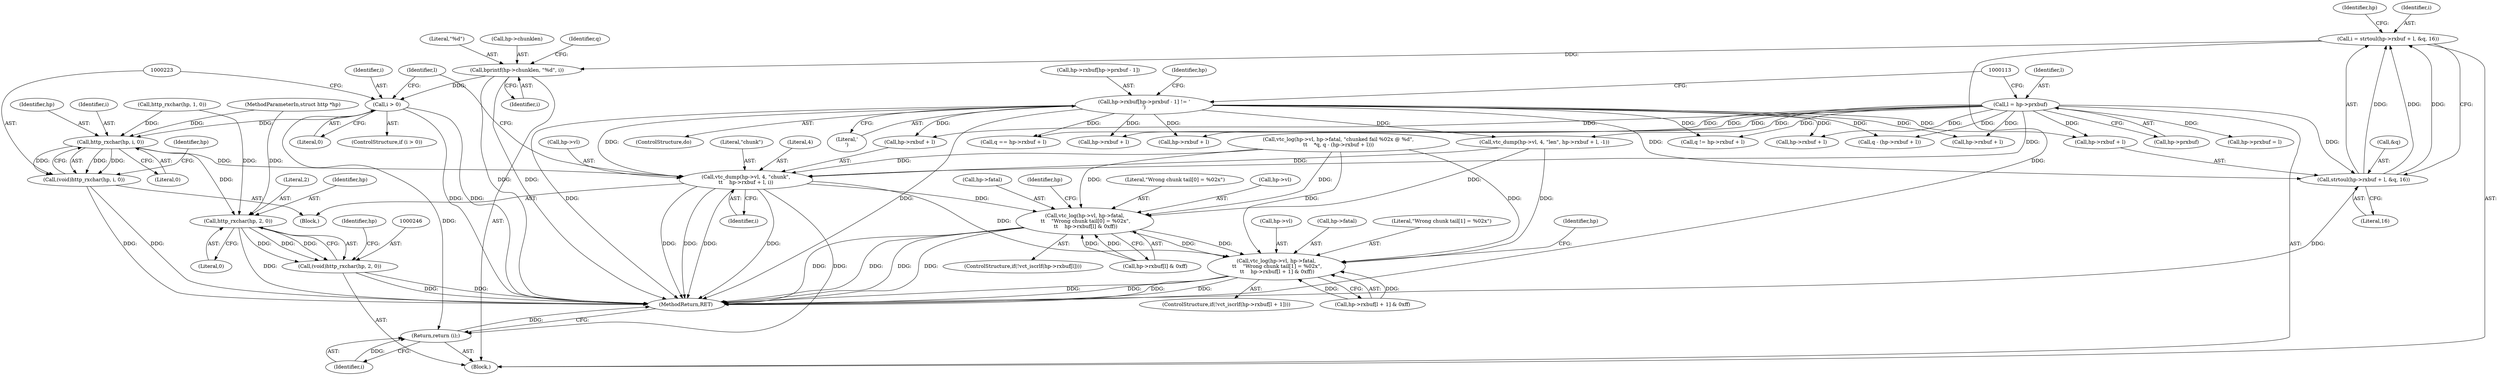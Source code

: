 digraph "0_Varnish-Cache_85e8468bec9416bd7e16b0d80cb820ecd2b330c3_1@integer" {
"1000142" [label="(Call,i = strtoul(hp->rxbuf + l, &q, 16))"];
"1000144" [label="(Call,strtoul(hp->rxbuf + l, &q, 16))"];
"1000118" [label="(Call,hp->rxbuf[hp->prxbuf - 1] != '\n')"];
"1000106" [label="(Call,l = hp->prxbuf)"];
"1000153" [label="(Call,bprintf(hp->chunklen, \"%d\", i))"];
"1000218" [label="(Call,i > 0)"];
"1000224" [label="(Call,http_rxchar(hp, i, 0))"];
"1000222" [label="(Call,(void)http_rxchar(hp, i, 0))"];
"1000228" [label="(Call,vtc_dump(hp->vl, 4, \"chunk\",\n\t\t    hp->rxbuf + l, i))"];
"1000259" [label="(Call,vtc_log(hp->vl, hp->fatal,\n \t\t    \"Wrong chunk tail[0] = %02x\",\n \t\t    hp->rxbuf[l] & 0xff))"];
"1000284" [label="(Call,vtc_log(hp->vl, hp->fatal,\n \t\t    \"Wrong chunk tail[1] = %02x\",\n \t\t    hp->rxbuf[l + 1] & 0xff))"];
"1000313" [label="(Return,return (i);)"];
"1000247" [label="(Call,http_rxchar(hp, 2, 0))"];
"1000245" [label="(Call,(void)http_rxchar(hp, 2, 0))"];
"1000157" [label="(Literal,\"%d\")"];
"1000226" [label="(Identifier,i)"];
"1000154" [label="(Call,hp->chunklen)"];
"1000259" [label="(Call,vtc_log(hp->vl, hp->fatal,\n \t\t    \"Wrong chunk tail[0] = %02x\",\n \t\t    hp->rxbuf[l] & 0xff))"];
"1000228" [label="(Call,vtc_dump(hp->vl, 4, \"chunk\",\n\t\t    hp->rxbuf + l, i))"];
"1000101" [label="(MethodParameterIn,struct http *hp)"];
"1000249" [label="(Literal,2)"];
"1000162" [label="(Identifier,q)"];
"1000142" [label="(Call,i = strtoul(hp->rxbuf + l, &q, 16))"];
"1000119" [label="(Call,hp->rxbuf[hp->prxbuf - 1])"];
"1000315" [label="(MethodReturn,RET)"];
"1000153" [label="(Call,bprintf(hp->chunklen, \"%d\", i))"];
"1000314" [label="(Identifier,i)"];
"1000108" [label="(Call,hp->prxbuf)"];
"1000163" [label="(Call,hp->rxbuf + l)"];
"1000227" [label="(Literal,0)"];
"1000155" [label="(Identifier,hp)"];
"1000118" [label="(Call,hp->rxbuf[hp->prxbuf - 1] != '\n')"];
"1000251" [label="(ControlStructure,if(!vct_iscrlf(hp->rxbuf[l])))"];
"1000267" [label="(Call,hp->rxbuf[l] & 0xff)"];
"1000161" [label="(Call,q == hp->rxbuf + l)"];
"1000129" [label="(Call,vtc_dump(hp->vl, 4, \"len\", hp->rxbuf + l, -1))"];
"1000135" [label="(Call,hp->rxbuf + l)"];
"1000284" [label="(Call,vtc_log(hp->vl, hp->fatal,\n \t\t    \"Wrong chunk tail[1] = %02x\",\n \t\t    hp->rxbuf[l + 1] & 0xff))"];
"1000266" [label="(Literal,\"Wrong chunk tail[0] = %02x\")"];
"1000150" [label="(Call,&q)"];
"1000233" [label="(Literal,\"chunk\")"];
"1000219" [label="(Identifier,i)"];
"1000239" [label="(Identifier,i)"];
"1000111" [label="(ControlStructure,do)"];
"1000232" [label="(Literal,4)"];
"1000106" [label="(Call,l = hp->prxbuf)"];
"1000131" [label="(Identifier,hp)"];
"1000222" [label="(Call,(void)http_rxchar(hp, i, 0))"];
"1000198" [label="(Call,hp->rxbuf + l)"];
"1000229" [label="(Call,hp->vl)"];
"1000107" [label="(Identifier,l)"];
"1000260" [label="(Call,hp->vl)"];
"1000274" [label="(ControlStructure,if(!vct_iscrlf(hp->rxbuf[l + 1])))"];
"1000221" [label="(Block,)"];
"1000230" [label="(Identifier,hp)"];
"1000313" [label="(Return,return (i);)"];
"1000145" [label="(Call,hp->rxbuf + l)"];
"1000220" [label="(Literal,0)"];
"1000128" [label="(Literal,'\n')"];
"1000152" [label="(Literal,16)"];
"1000292" [label="(Call,hp->rxbuf[l + 1] & 0xff)"];
"1000196" [label="(Call,q != hp->rxbuf + l)"];
"1000102" [label="(Block,)"];
"1000225" [label="(Identifier,hp)"];
"1000178" [label="(Call,vtc_log(hp->vl, hp->fatal, \"chunked fail %02x @ %d\",\n\t\t    *q, q - (hp->rxbuf + l)))"];
"1000158" [label="(Identifier,i)"];
"1000241" [label="(Identifier,l)"];
"1000263" [label="(Call,hp->fatal)"];
"1000212" [label="(Call,hp->prxbuf = l)"];
"1000303" [label="(Identifier,hp)"];
"1000248" [label="(Identifier,hp)"];
"1000247" [label="(Call,http_rxchar(hp, 2, 0))"];
"1000234" [label="(Call,hp->rxbuf + l)"];
"1000217" [label="(ControlStructure,if (i > 0))"];
"1000285" [label="(Call,hp->vl)"];
"1000114" [label="(Call,http_rxchar(hp, 1, 0))"];
"1000224" [label="(Call,http_rxchar(hp, i, 0))"];
"1000288" [label="(Call,hp->fatal)"];
"1000256" [label="(Identifier,hp)"];
"1000188" [label="(Call,q - (hp->rxbuf + l))"];
"1000279" [label="(Identifier,hp)"];
"1000143" [label="(Identifier,i)"];
"1000245" [label="(Call,(void)http_rxchar(hp, 2, 0))"];
"1000250" [label="(Literal,0)"];
"1000218" [label="(Call,i > 0)"];
"1000291" [label="(Literal,\"Wrong chunk tail[1] = %02x\")"];
"1000190" [label="(Call,hp->rxbuf + l)"];
"1000144" [label="(Call,strtoul(hp->rxbuf + l, &q, 16))"];
"1000142" -> "1000102"  [label="AST: "];
"1000142" -> "1000144"  [label="CFG: "];
"1000143" -> "1000142"  [label="AST: "];
"1000144" -> "1000142"  [label="AST: "];
"1000155" -> "1000142"  [label="CFG: "];
"1000142" -> "1000315"  [label="DDG: "];
"1000144" -> "1000142"  [label="DDG: "];
"1000144" -> "1000142"  [label="DDG: "];
"1000144" -> "1000142"  [label="DDG: "];
"1000142" -> "1000153"  [label="DDG: "];
"1000144" -> "1000152"  [label="CFG: "];
"1000145" -> "1000144"  [label="AST: "];
"1000150" -> "1000144"  [label="AST: "];
"1000152" -> "1000144"  [label="AST: "];
"1000144" -> "1000315"  [label="DDG: "];
"1000118" -> "1000144"  [label="DDG: "];
"1000106" -> "1000144"  [label="DDG: "];
"1000118" -> "1000111"  [label="AST: "];
"1000118" -> "1000128"  [label="CFG: "];
"1000119" -> "1000118"  [label="AST: "];
"1000128" -> "1000118"  [label="AST: "];
"1000113" -> "1000118"  [label="CFG: "];
"1000131" -> "1000118"  [label="CFG: "];
"1000118" -> "1000315"  [label="DDG: "];
"1000118" -> "1000315"  [label="DDG: "];
"1000118" -> "1000129"  [label="DDG: "];
"1000118" -> "1000135"  [label="DDG: "];
"1000118" -> "1000145"  [label="DDG: "];
"1000118" -> "1000161"  [label="DDG: "];
"1000118" -> "1000163"  [label="DDG: "];
"1000118" -> "1000188"  [label="DDG: "];
"1000118" -> "1000190"  [label="DDG: "];
"1000118" -> "1000196"  [label="DDG: "];
"1000118" -> "1000198"  [label="DDG: "];
"1000118" -> "1000228"  [label="DDG: "];
"1000118" -> "1000234"  [label="DDG: "];
"1000106" -> "1000102"  [label="AST: "];
"1000106" -> "1000108"  [label="CFG: "];
"1000107" -> "1000106"  [label="AST: "];
"1000108" -> "1000106"  [label="AST: "];
"1000113" -> "1000106"  [label="CFG: "];
"1000106" -> "1000129"  [label="DDG: "];
"1000106" -> "1000135"  [label="DDG: "];
"1000106" -> "1000145"  [label="DDG: "];
"1000106" -> "1000161"  [label="DDG: "];
"1000106" -> "1000163"  [label="DDG: "];
"1000106" -> "1000188"  [label="DDG: "];
"1000106" -> "1000190"  [label="DDG: "];
"1000106" -> "1000196"  [label="DDG: "];
"1000106" -> "1000198"  [label="DDG: "];
"1000106" -> "1000212"  [label="DDG: "];
"1000106" -> "1000228"  [label="DDG: "];
"1000106" -> "1000234"  [label="DDG: "];
"1000153" -> "1000102"  [label="AST: "];
"1000153" -> "1000158"  [label="CFG: "];
"1000154" -> "1000153"  [label="AST: "];
"1000157" -> "1000153"  [label="AST: "];
"1000158" -> "1000153"  [label="AST: "];
"1000162" -> "1000153"  [label="CFG: "];
"1000153" -> "1000315"  [label="DDG: "];
"1000153" -> "1000315"  [label="DDG: "];
"1000153" -> "1000218"  [label="DDG: "];
"1000218" -> "1000217"  [label="AST: "];
"1000218" -> "1000220"  [label="CFG: "];
"1000219" -> "1000218"  [label="AST: "];
"1000220" -> "1000218"  [label="AST: "];
"1000223" -> "1000218"  [label="CFG: "];
"1000241" -> "1000218"  [label="CFG: "];
"1000218" -> "1000315"  [label="DDG: "];
"1000218" -> "1000315"  [label="DDG: "];
"1000218" -> "1000224"  [label="DDG: "];
"1000218" -> "1000313"  [label="DDG: "];
"1000224" -> "1000222"  [label="AST: "];
"1000224" -> "1000227"  [label="CFG: "];
"1000225" -> "1000224"  [label="AST: "];
"1000226" -> "1000224"  [label="AST: "];
"1000227" -> "1000224"  [label="AST: "];
"1000222" -> "1000224"  [label="CFG: "];
"1000224" -> "1000222"  [label="DDG: "];
"1000224" -> "1000222"  [label="DDG: "];
"1000224" -> "1000222"  [label="DDG: "];
"1000114" -> "1000224"  [label="DDG: "];
"1000101" -> "1000224"  [label="DDG: "];
"1000224" -> "1000228"  [label="DDG: "];
"1000224" -> "1000247"  [label="DDG: "];
"1000222" -> "1000221"  [label="AST: "];
"1000223" -> "1000222"  [label="AST: "];
"1000230" -> "1000222"  [label="CFG: "];
"1000222" -> "1000315"  [label="DDG: "];
"1000222" -> "1000315"  [label="DDG: "];
"1000228" -> "1000221"  [label="AST: "];
"1000228" -> "1000239"  [label="CFG: "];
"1000229" -> "1000228"  [label="AST: "];
"1000232" -> "1000228"  [label="AST: "];
"1000233" -> "1000228"  [label="AST: "];
"1000234" -> "1000228"  [label="AST: "];
"1000239" -> "1000228"  [label="AST: "];
"1000241" -> "1000228"  [label="CFG: "];
"1000228" -> "1000315"  [label="DDG: "];
"1000228" -> "1000315"  [label="DDG: "];
"1000228" -> "1000315"  [label="DDG: "];
"1000228" -> "1000315"  [label="DDG: "];
"1000129" -> "1000228"  [label="DDG: "];
"1000178" -> "1000228"  [label="DDG: "];
"1000228" -> "1000259"  [label="DDG: "];
"1000228" -> "1000284"  [label="DDG: "];
"1000228" -> "1000313"  [label="DDG: "];
"1000259" -> "1000251"  [label="AST: "];
"1000259" -> "1000267"  [label="CFG: "];
"1000260" -> "1000259"  [label="AST: "];
"1000263" -> "1000259"  [label="AST: "];
"1000266" -> "1000259"  [label="AST: "];
"1000267" -> "1000259"  [label="AST: "];
"1000279" -> "1000259"  [label="CFG: "];
"1000259" -> "1000315"  [label="DDG: "];
"1000259" -> "1000315"  [label="DDG: "];
"1000259" -> "1000315"  [label="DDG: "];
"1000259" -> "1000315"  [label="DDG: "];
"1000129" -> "1000259"  [label="DDG: "];
"1000178" -> "1000259"  [label="DDG: "];
"1000178" -> "1000259"  [label="DDG: "];
"1000267" -> "1000259"  [label="DDG: "];
"1000267" -> "1000259"  [label="DDG: "];
"1000259" -> "1000284"  [label="DDG: "];
"1000259" -> "1000284"  [label="DDG: "];
"1000284" -> "1000274"  [label="AST: "];
"1000284" -> "1000292"  [label="CFG: "];
"1000285" -> "1000284"  [label="AST: "];
"1000288" -> "1000284"  [label="AST: "];
"1000291" -> "1000284"  [label="AST: "];
"1000292" -> "1000284"  [label="AST: "];
"1000303" -> "1000284"  [label="CFG: "];
"1000284" -> "1000315"  [label="DDG: "];
"1000284" -> "1000315"  [label="DDG: "];
"1000284" -> "1000315"  [label="DDG: "];
"1000284" -> "1000315"  [label="DDG: "];
"1000178" -> "1000284"  [label="DDG: "];
"1000178" -> "1000284"  [label="DDG: "];
"1000129" -> "1000284"  [label="DDG: "];
"1000292" -> "1000284"  [label="DDG: "];
"1000292" -> "1000284"  [label="DDG: "];
"1000313" -> "1000102"  [label="AST: "];
"1000313" -> "1000314"  [label="CFG: "];
"1000314" -> "1000313"  [label="AST: "];
"1000315" -> "1000313"  [label="CFG: "];
"1000313" -> "1000315"  [label="DDG: "];
"1000314" -> "1000313"  [label="DDG: "];
"1000247" -> "1000245"  [label="AST: "];
"1000247" -> "1000250"  [label="CFG: "];
"1000248" -> "1000247"  [label="AST: "];
"1000249" -> "1000247"  [label="AST: "];
"1000250" -> "1000247"  [label="AST: "];
"1000245" -> "1000247"  [label="CFG: "];
"1000247" -> "1000315"  [label="DDG: "];
"1000247" -> "1000245"  [label="DDG: "];
"1000247" -> "1000245"  [label="DDG: "];
"1000247" -> "1000245"  [label="DDG: "];
"1000114" -> "1000247"  [label="DDG: "];
"1000101" -> "1000247"  [label="DDG: "];
"1000245" -> "1000102"  [label="AST: "];
"1000246" -> "1000245"  [label="AST: "];
"1000256" -> "1000245"  [label="CFG: "];
"1000245" -> "1000315"  [label="DDG: "];
"1000245" -> "1000315"  [label="DDG: "];
}
